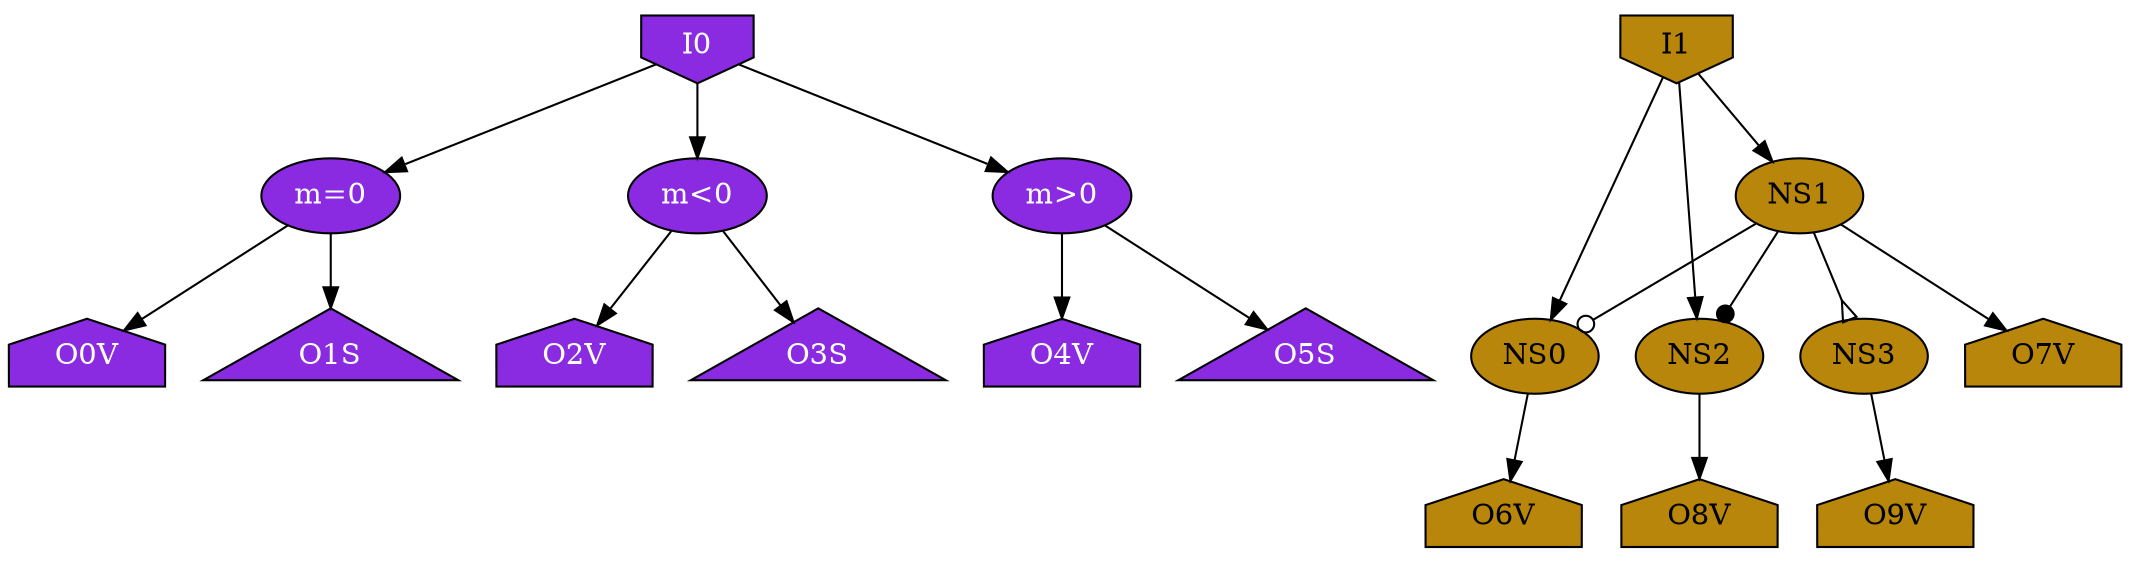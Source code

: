 digraph {
	0 [label="m=0" fillcolor=blueviolet fontcolor=white style=filled]
	1 [label="m<0" fillcolor=blueviolet fontcolor=white style=filled]
	2 [label="m>0" fillcolor=blueviolet fontcolor=white style=filled]
	In0 [label=I0 fillcolor=blueviolet fontcolor=white shape=invhouse style=filled]
	Out0 [label=O0V fillcolor=blueviolet fontcolor=white shape=house style=filled]
	Out1 [label=O1S fillcolor=blueviolet fontcolor=white shape=triangle style=filled]
	Out2 [label=O2V fillcolor=blueviolet fontcolor=white shape=house style=filled]
	Out3 [label=O3S fillcolor=blueviolet fontcolor=white shape=triangle style=filled]
	Out4 [label=O4V fillcolor=blueviolet fontcolor=white shape=house style=filled]
	Out5 [label=O5S fillcolor=blueviolet fontcolor=white shape=triangle style=filled]
	In0 -> 0
	In0 -> 1
	In0 -> 2
	0 -> Out0
	0 -> Out1
	1 -> Out2
	1 -> Out3
	2 -> Out4
	2 -> Out5
	3 [label=NS0 fillcolor=darkgoldenrod fontcolor=black style=filled]
	4 [label=NS1 fillcolor=darkgoldenrod fontcolor=black style=filled]
	5 [label=NS2 fillcolor=darkgoldenrod fontcolor=black style=filled]
	6 [label=NS3 fillcolor=darkgoldenrod fontcolor=black style=filled]
	In1 [label=I1 fillcolor=darkgoldenrod fontcolor=black shape=invhouse style=filled]
	Out6 [label=O6V fillcolor=darkgoldenrod fontcolor=black shape=house style=filled]
	Out7 [label=O7V fillcolor=darkgoldenrod fontcolor=black shape=house style=filled]
	Out8 [label=O8V fillcolor=darkgoldenrod fontcolor=black shape=house style=filled]
	Out9 [label=O9V fillcolor=darkgoldenrod fontcolor=black shape=house style=filled]
	In1 -> 3
	In1 -> 4
	In1 -> 5
	3 -> Out6
	4 -> Out7
	5 -> Out8
	6 -> Out9
	4 -> 3 [arrowhead=odot]
	4 -> 5 [arrowhead=dot]
	4 -> 6 [arrowhead=invempty]
}
